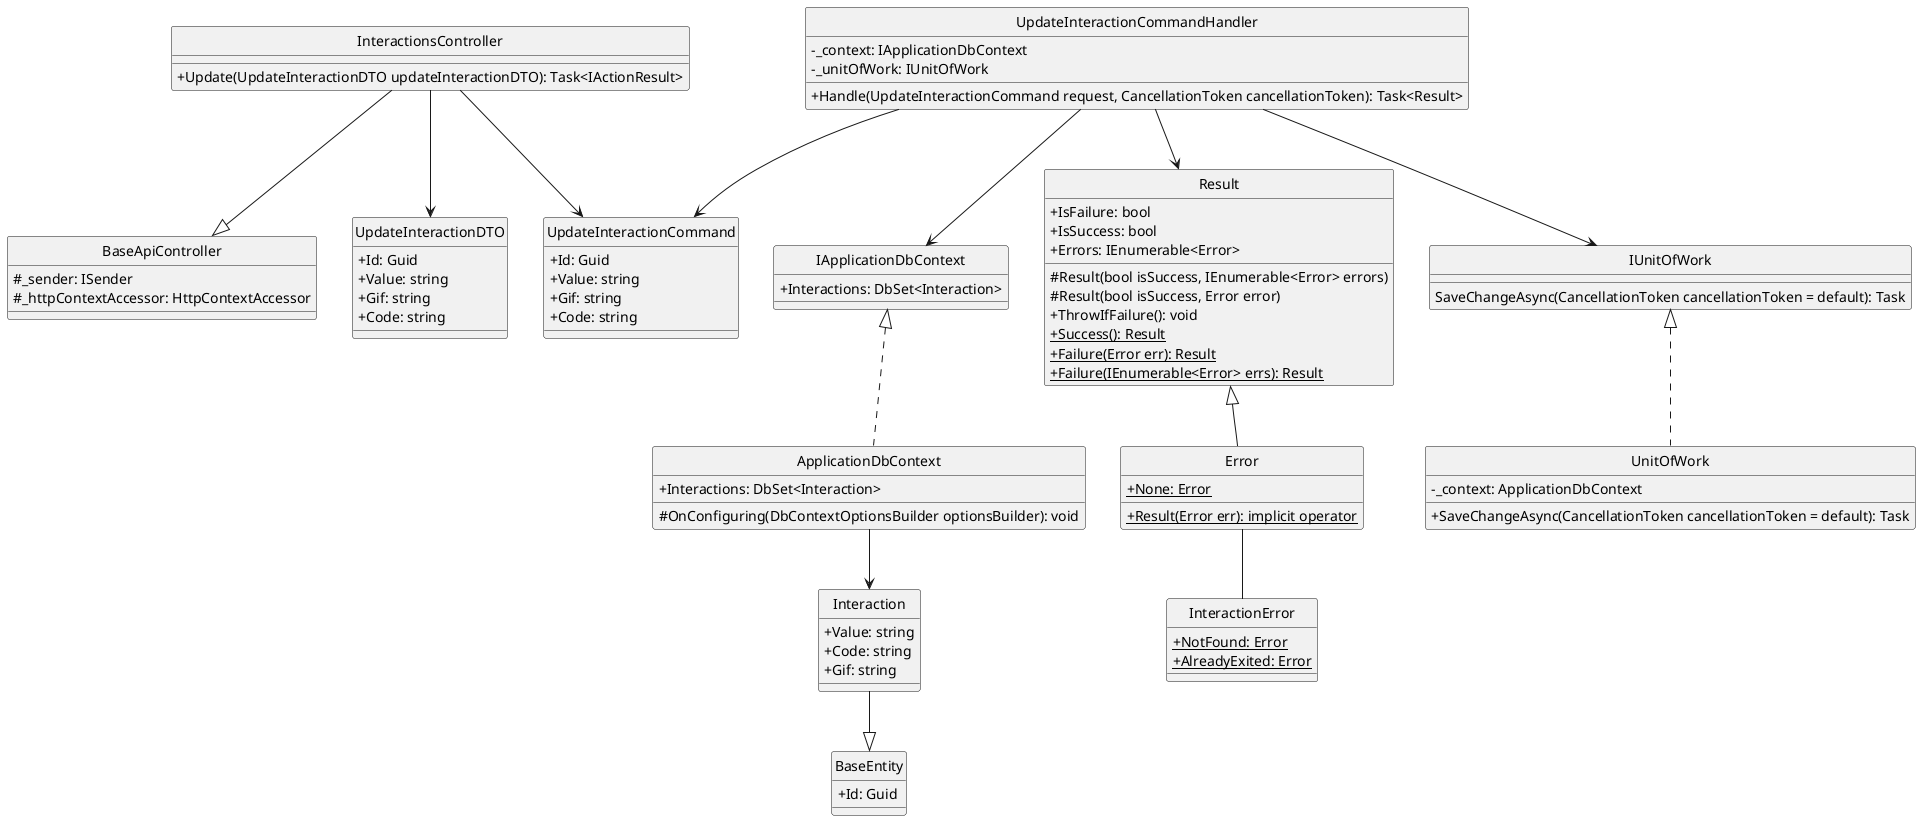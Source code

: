 @startuml 
hide circle
skinparam classAttributeIconSize 0

class BaseApiController {
    #_sender: ISender
    #_httpContextAccessor: HttpContextAccessor
}

class InteractionsController {
    +Update(UpdateInteractionDTO updateInteractionDTO): Task<IActionResult>
}

class UpdateInteractionCommand {
    +Id: Guid
    +Value: string
    +Gif: string
    +Code: string
}

class UpdateInteractionCommandHandler {
    -_context: IApplicationDbContext
    -_unitOfWork: IUnitOfWork
    +Handle(UpdateInteractionCommand request, CancellationToken cancellationToken): Task<Result>
}

class IApplicationDbContext {
    +Interactions: DbSet<Interaction>
}

class ApplicationDbContext {
    +Interactions: DbSet<Interaction>
    #OnConfiguring(DbContextOptionsBuilder optionsBuilder): void 
}

class Result {
    +IsFailure: bool
    +IsSuccess: bool
    +Errors: IEnumerable<Error>
    #Result(bool isSuccess, IEnumerable<Error> errors)
    #Result(bool isSuccess, Error error)
    +ThrowIfFailure(): void
    +{static} Success(): Result
    +{static} Failure(Error err): Result
    +{static} Failure(IEnumerable<Error> errs): Result
}

class Error {
    +{static} None: Error
    +{static} Result(Error err): implicit operator
}

class IUnitOfWork {
    SaveChangeAsync(CancellationToken cancellationToken = default): Task
}

class UnitOfWork {
    -_context: ApplicationDbContext
    +SaveChangeAsync(CancellationToken cancellationToken = default): Task
}

class InteractionError {
    +{static} NotFound: Error
    +{static} AlreadyExited: Error
}

class UpdateInteractionDTO {
    +Id: Guid
    +Value: string
    +Gif: string
    +Code: string
}

class BaseEntity {
    +Id: Guid
}

class Interaction {
    +Value: string
    +Code: string
    +Gif: string
}

'==== Update Interaction ====
'API Layer
InteractionsController --|> BaseApiController
InteractionsController --> UpdateInteractionCommand
InteractionsController --> UpdateInteractionDTO
'Application Layer
UpdateInteractionCommandHandler --> UpdateInteractionCommand
UpdateInteractionCommandHandler --> Result
UpdateInteractionCommandHandler --> IUnitOfWork
UpdateInteractionCommandHandler --> IApplicationDbContext
'Domain Layer
Result <|-- Error
Error -- InteractionError
Interaction --|> BaseEntity
'Infrastructure Layer
IUnitOfWork <|.. UnitOfWork
IApplicationDbContext <|.. ApplicationDbContext
ApplicationDbContext --> Interaction
@enduml